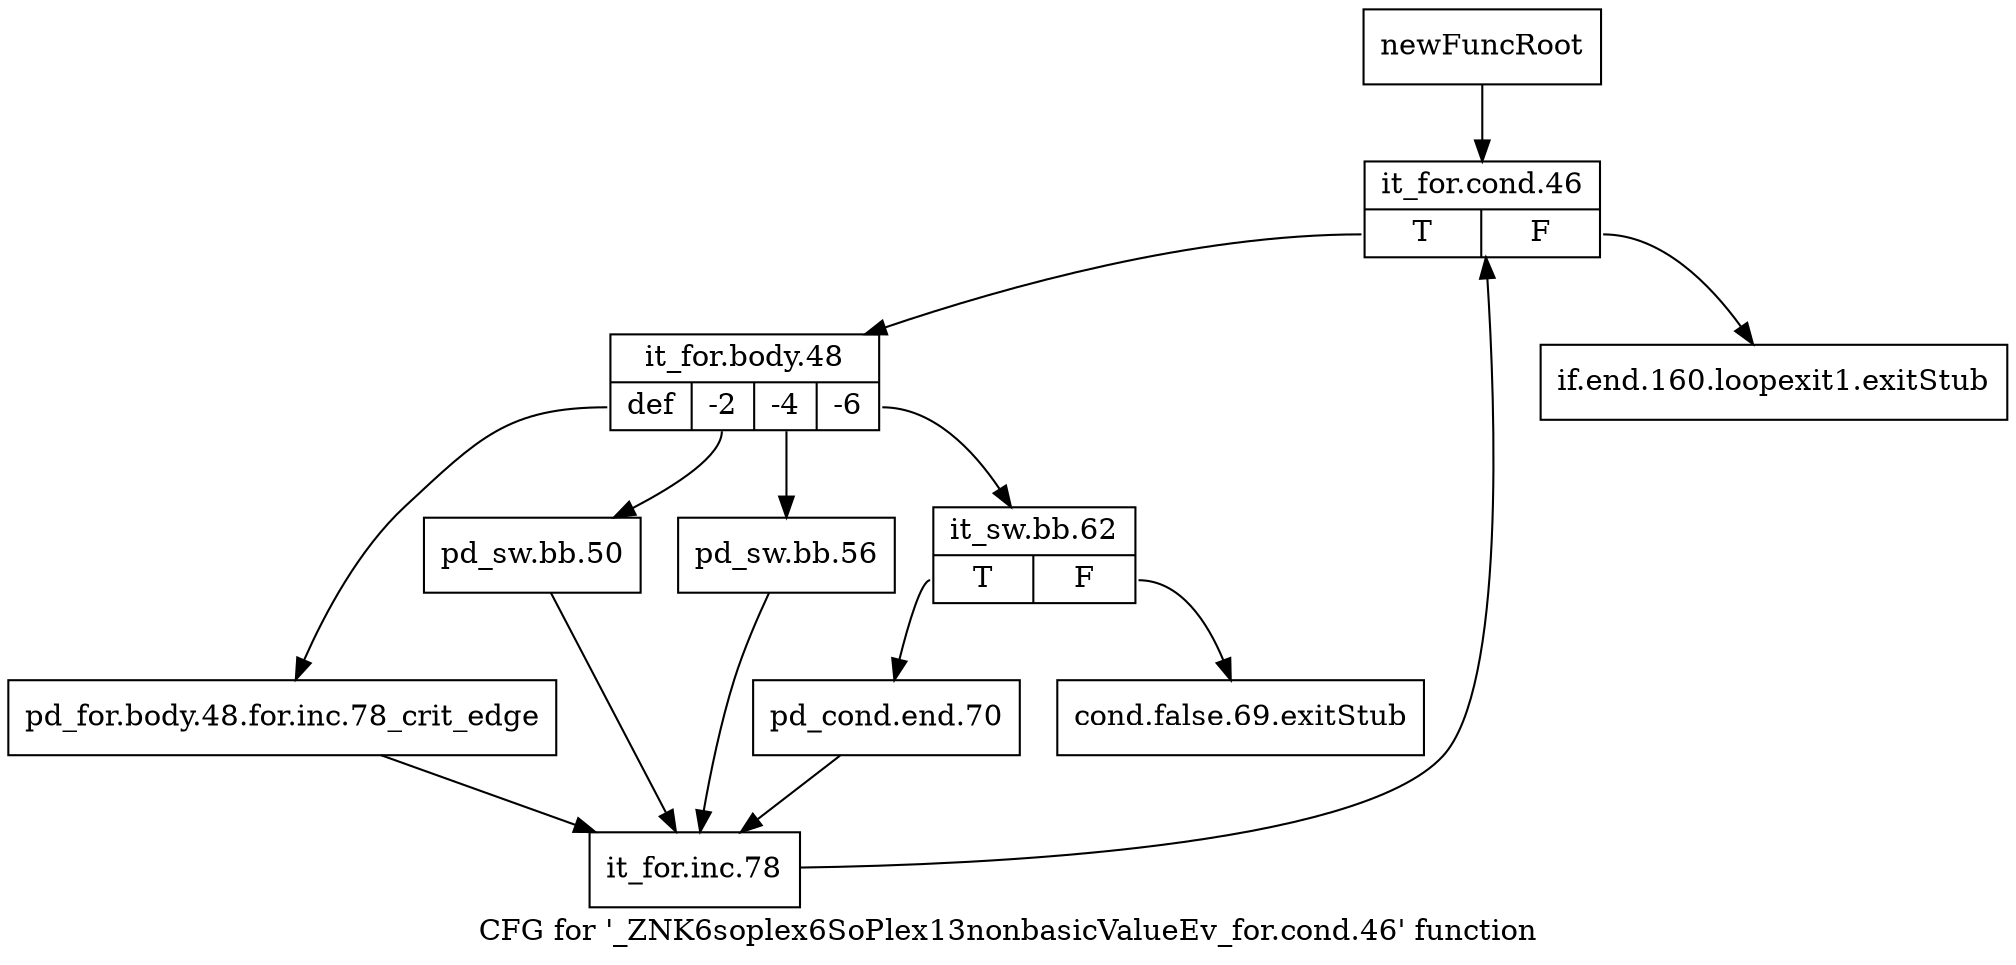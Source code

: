 digraph "CFG for '_ZNK6soplex6SoPlex13nonbasicValueEv_for.cond.46' function" {
	label="CFG for '_ZNK6soplex6SoPlex13nonbasicValueEv_for.cond.46' function";

	Node0x2d407f0 [shape=record,label="{newFuncRoot}"];
	Node0x2d407f0 -> Node0x2d44a00;
	Node0x2d44960 [shape=record,label="{if.end.160.loopexit1.exitStub}"];
	Node0x2d449b0 [shape=record,label="{cond.false.69.exitStub}"];
	Node0x2d44a00 [shape=record,label="{it_for.cond.46|{<s0>T|<s1>F}}"];
	Node0x2d44a00:s0 -> Node0x2d44a50;
	Node0x2d44a00:s1 -> Node0x2d44960;
	Node0x2d44a50 [shape=record,label="{it_for.body.48|{<s0>def|<s1>-2|<s2>-4|<s3>-6}}"];
	Node0x2d44a50:s0 -> Node0x2d44be0;
	Node0x2d44a50:s1 -> Node0x2d44b90;
	Node0x2d44a50:s2 -> Node0x2d44b40;
	Node0x2d44a50:s3 -> Node0x2d44aa0;
	Node0x2d44aa0 [shape=record,label="{it_sw.bb.62|{<s0>T|<s1>F}}"];
	Node0x2d44aa0:s0 -> Node0x2d44af0;
	Node0x2d44aa0:s1 -> Node0x2d449b0;
	Node0x2d44af0 [shape=record,label="{pd_cond.end.70}"];
	Node0x2d44af0 -> Node0x2d44c30;
	Node0x2d44b40 [shape=record,label="{pd_sw.bb.56}"];
	Node0x2d44b40 -> Node0x2d44c30;
	Node0x2d44b90 [shape=record,label="{pd_sw.bb.50}"];
	Node0x2d44b90 -> Node0x2d44c30;
	Node0x2d44be0 [shape=record,label="{pd_for.body.48.for.inc.78_crit_edge}"];
	Node0x2d44be0 -> Node0x2d44c30;
	Node0x2d44c30 [shape=record,label="{it_for.inc.78}"];
	Node0x2d44c30 -> Node0x2d44a00;
}
